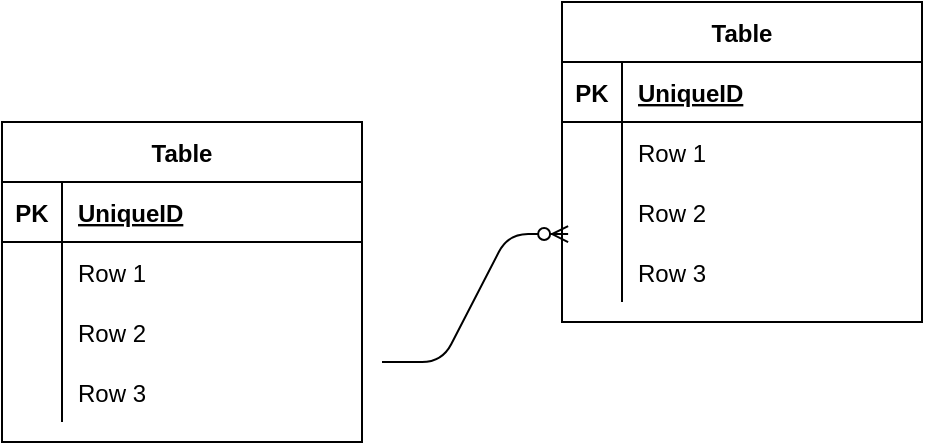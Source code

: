<mxfile version="13.7.4" type="github"><diagram id="P4XjPNgQyeOt11XKIcDt" name="Page-1"><mxGraphModel dx="946" dy="646" grid="1" gridSize="10" guides="1" tooltips="1" connect="1" arrows="1" fold="1" page="1" pageScale="1" pageWidth="850" pageHeight="1100" math="0" shadow="0" extFonts="Permanent Marker^https://fonts.googleapis.com/css?family=Permanent+Marker"><root><mxCell id="0"/><mxCell id="1" parent="0"/><mxCell id="hev-jXOcqLvx4ls9YVbI-1" value="Table" style="shape=table;startSize=30;container=1;collapsible=1;childLayout=tableLayout;fixedRows=1;rowLines=0;fontStyle=1;align=center;resizeLast=1;" vertex="1" parent="1"><mxGeometry x="180" y="230" width="180" height="160" as="geometry"/></mxCell><mxCell id="hev-jXOcqLvx4ls9YVbI-2" value="" style="shape=partialRectangle;collapsible=0;dropTarget=0;pointerEvents=0;fillColor=none;top=0;left=0;bottom=1;right=0;points=[[0,0.5],[1,0.5]];portConstraint=eastwest;" vertex="1" parent="hev-jXOcqLvx4ls9YVbI-1"><mxGeometry y="30" width="180" height="30" as="geometry"/></mxCell><mxCell id="hev-jXOcqLvx4ls9YVbI-3" value="PK" style="shape=partialRectangle;connectable=0;fillColor=none;top=0;left=0;bottom=0;right=0;fontStyle=1;overflow=hidden;" vertex="1" parent="hev-jXOcqLvx4ls9YVbI-2"><mxGeometry width="30" height="30" as="geometry"/></mxCell><mxCell id="hev-jXOcqLvx4ls9YVbI-4" value="UniqueID" style="shape=partialRectangle;connectable=0;fillColor=none;top=0;left=0;bottom=0;right=0;align=left;spacingLeft=6;fontStyle=5;overflow=hidden;" vertex="1" parent="hev-jXOcqLvx4ls9YVbI-2"><mxGeometry x="30" width="150" height="30" as="geometry"/></mxCell><mxCell id="hev-jXOcqLvx4ls9YVbI-5" value="" style="shape=partialRectangle;collapsible=0;dropTarget=0;pointerEvents=0;fillColor=none;top=0;left=0;bottom=0;right=0;points=[[0,0.5],[1,0.5]];portConstraint=eastwest;" vertex="1" parent="hev-jXOcqLvx4ls9YVbI-1"><mxGeometry y="60" width="180" height="30" as="geometry"/></mxCell><mxCell id="hev-jXOcqLvx4ls9YVbI-6" value="" style="shape=partialRectangle;connectable=0;fillColor=none;top=0;left=0;bottom=0;right=0;editable=1;overflow=hidden;" vertex="1" parent="hev-jXOcqLvx4ls9YVbI-5"><mxGeometry width="30" height="30" as="geometry"/></mxCell><mxCell id="hev-jXOcqLvx4ls9YVbI-7" value="Row 1" style="shape=partialRectangle;connectable=0;fillColor=none;top=0;left=0;bottom=0;right=0;align=left;spacingLeft=6;overflow=hidden;" vertex="1" parent="hev-jXOcqLvx4ls9YVbI-5"><mxGeometry x="30" width="150" height="30" as="geometry"/></mxCell><mxCell id="hev-jXOcqLvx4ls9YVbI-8" value="" style="shape=partialRectangle;collapsible=0;dropTarget=0;pointerEvents=0;fillColor=none;top=0;left=0;bottom=0;right=0;points=[[0,0.5],[1,0.5]];portConstraint=eastwest;" vertex="1" parent="hev-jXOcqLvx4ls9YVbI-1"><mxGeometry y="90" width="180" height="30" as="geometry"/></mxCell><mxCell id="hev-jXOcqLvx4ls9YVbI-9" value="" style="shape=partialRectangle;connectable=0;fillColor=none;top=0;left=0;bottom=0;right=0;editable=1;overflow=hidden;" vertex="1" parent="hev-jXOcqLvx4ls9YVbI-8"><mxGeometry width="30" height="30" as="geometry"/></mxCell><mxCell id="hev-jXOcqLvx4ls9YVbI-10" value="Row 2" style="shape=partialRectangle;connectable=0;fillColor=none;top=0;left=0;bottom=0;right=0;align=left;spacingLeft=6;overflow=hidden;" vertex="1" parent="hev-jXOcqLvx4ls9YVbI-8"><mxGeometry x="30" width="150" height="30" as="geometry"/></mxCell><mxCell id="hev-jXOcqLvx4ls9YVbI-11" value="" style="shape=partialRectangle;collapsible=0;dropTarget=0;pointerEvents=0;fillColor=none;top=0;left=0;bottom=0;right=0;points=[[0,0.5],[1,0.5]];portConstraint=eastwest;" vertex="1" parent="hev-jXOcqLvx4ls9YVbI-1"><mxGeometry y="120" width="180" height="30" as="geometry"/></mxCell><mxCell id="hev-jXOcqLvx4ls9YVbI-12" value="" style="shape=partialRectangle;connectable=0;fillColor=none;top=0;left=0;bottom=0;right=0;editable=1;overflow=hidden;" vertex="1" parent="hev-jXOcqLvx4ls9YVbI-11"><mxGeometry width="30" height="30" as="geometry"/></mxCell><mxCell id="hev-jXOcqLvx4ls9YVbI-13" value="Row 3" style="shape=partialRectangle;connectable=0;fillColor=none;top=0;left=0;bottom=0;right=0;align=left;spacingLeft=6;overflow=hidden;" vertex="1" parent="hev-jXOcqLvx4ls9YVbI-11"><mxGeometry x="30" width="150" height="30" as="geometry"/></mxCell><mxCell id="hev-jXOcqLvx4ls9YVbI-14" value="Table" style="shape=table;startSize=30;container=1;collapsible=1;childLayout=tableLayout;fixedRows=1;rowLines=0;fontStyle=1;align=center;resizeLast=1;" vertex="1" parent="1"><mxGeometry x="460" y="170" width="180" height="160" as="geometry"/></mxCell><mxCell id="hev-jXOcqLvx4ls9YVbI-15" value="" style="shape=partialRectangle;collapsible=0;dropTarget=0;pointerEvents=0;fillColor=none;top=0;left=0;bottom=1;right=0;points=[[0,0.5],[1,0.5]];portConstraint=eastwest;" vertex="1" parent="hev-jXOcqLvx4ls9YVbI-14"><mxGeometry y="30" width="180" height="30" as="geometry"/></mxCell><mxCell id="hev-jXOcqLvx4ls9YVbI-16" value="PK" style="shape=partialRectangle;connectable=0;fillColor=none;top=0;left=0;bottom=0;right=0;fontStyle=1;overflow=hidden;" vertex="1" parent="hev-jXOcqLvx4ls9YVbI-15"><mxGeometry width="30" height="30" as="geometry"/></mxCell><mxCell id="hev-jXOcqLvx4ls9YVbI-17" value="UniqueID" style="shape=partialRectangle;connectable=0;fillColor=none;top=0;left=0;bottom=0;right=0;align=left;spacingLeft=6;fontStyle=5;overflow=hidden;" vertex="1" parent="hev-jXOcqLvx4ls9YVbI-15"><mxGeometry x="30" width="150" height="30" as="geometry"/></mxCell><mxCell id="hev-jXOcqLvx4ls9YVbI-18" value="" style="shape=partialRectangle;collapsible=0;dropTarget=0;pointerEvents=0;fillColor=none;top=0;left=0;bottom=0;right=0;points=[[0,0.5],[1,0.5]];portConstraint=eastwest;" vertex="1" parent="hev-jXOcqLvx4ls9YVbI-14"><mxGeometry y="60" width="180" height="30" as="geometry"/></mxCell><mxCell id="hev-jXOcqLvx4ls9YVbI-19" value="" style="shape=partialRectangle;connectable=0;fillColor=none;top=0;left=0;bottom=0;right=0;editable=1;overflow=hidden;" vertex="1" parent="hev-jXOcqLvx4ls9YVbI-18"><mxGeometry width="30" height="30" as="geometry"/></mxCell><mxCell id="hev-jXOcqLvx4ls9YVbI-20" value="Row 1" style="shape=partialRectangle;connectable=0;fillColor=none;top=0;left=0;bottom=0;right=0;align=left;spacingLeft=6;overflow=hidden;" vertex="1" parent="hev-jXOcqLvx4ls9YVbI-18"><mxGeometry x="30" width="150" height="30" as="geometry"/></mxCell><mxCell id="hev-jXOcqLvx4ls9YVbI-21" value="" style="shape=partialRectangle;collapsible=0;dropTarget=0;pointerEvents=0;fillColor=none;top=0;left=0;bottom=0;right=0;points=[[0,0.5],[1,0.5]];portConstraint=eastwest;" vertex="1" parent="hev-jXOcqLvx4ls9YVbI-14"><mxGeometry y="90" width="180" height="30" as="geometry"/></mxCell><mxCell id="hev-jXOcqLvx4ls9YVbI-22" value="" style="shape=partialRectangle;connectable=0;fillColor=none;top=0;left=0;bottom=0;right=0;editable=1;overflow=hidden;" vertex="1" parent="hev-jXOcqLvx4ls9YVbI-21"><mxGeometry width="30" height="30" as="geometry"/></mxCell><mxCell id="hev-jXOcqLvx4ls9YVbI-23" value="Row 2" style="shape=partialRectangle;connectable=0;fillColor=none;top=0;left=0;bottom=0;right=0;align=left;spacingLeft=6;overflow=hidden;" vertex="1" parent="hev-jXOcqLvx4ls9YVbI-21"><mxGeometry x="30" width="150" height="30" as="geometry"/></mxCell><mxCell id="hev-jXOcqLvx4ls9YVbI-24" value="" style="shape=partialRectangle;collapsible=0;dropTarget=0;pointerEvents=0;fillColor=none;top=0;left=0;bottom=0;right=0;points=[[0,0.5],[1,0.5]];portConstraint=eastwest;" vertex="1" parent="hev-jXOcqLvx4ls9YVbI-14"><mxGeometry y="120" width="180" height="30" as="geometry"/></mxCell><mxCell id="hev-jXOcqLvx4ls9YVbI-25" value="" style="shape=partialRectangle;connectable=0;fillColor=none;top=0;left=0;bottom=0;right=0;editable=1;overflow=hidden;" vertex="1" parent="hev-jXOcqLvx4ls9YVbI-24"><mxGeometry width="30" height="30" as="geometry"/></mxCell><mxCell id="hev-jXOcqLvx4ls9YVbI-26" value="Row 3" style="shape=partialRectangle;connectable=0;fillColor=none;top=0;left=0;bottom=0;right=0;align=left;spacingLeft=6;overflow=hidden;" vertex="1" parent="hev-jXOcqLvx4ls9YVbI-24"><mxGeometry x="30" width="150" height="30" as="geometry"/></mxCell><mxCell id="hev-jXOcqLvx4ls9YVbI-27" value="" style="edgeStyle=entityRelationEdgeStyle;fontSize=12;html=1;endArrow=ERzeroToMany;endFill=1;entryX=0.017;entryY=-0.133;entryDx=0;entryDy=0;entryPerimeter=0;" edge="1" parent="1" target="hev-jXOcqLvx4ls9YVbI-24"><mxGeometry width="100" height="100" relative="1" as="geometry"><mxPoint x="370" y="350" as="sourcePoint"/><mxPoint x="500" y="280" as="targetPoint"/></mxGeometry></mxCell></root></mxGraphModel></diagram></mxfile>